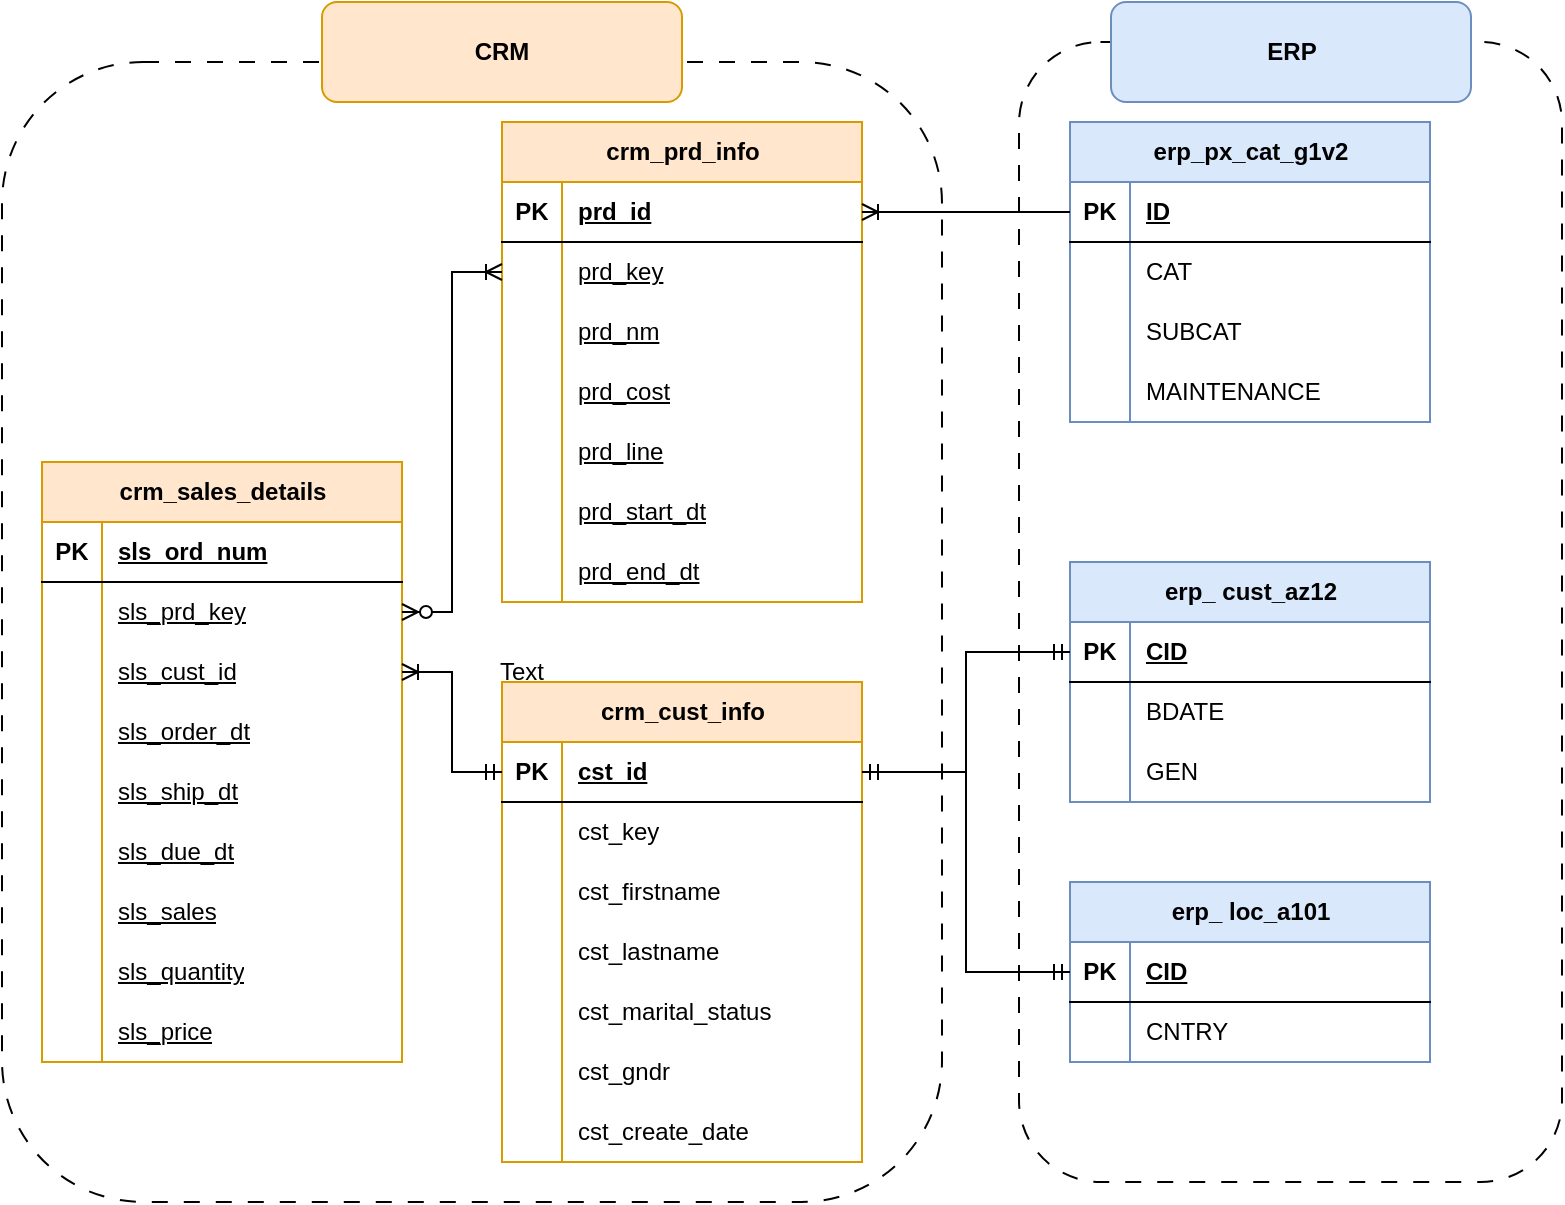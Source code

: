 <mxfile version="26.2.2">
  <diagram name="Page-1" id="OOVxS91p70i74Y_CPinJ">
    <mxGraphModel dx="1055" dy="639" grid="1" gridSize="10" guides="1" tooltips="1" connect="1" arrows="1" fold="1" page="1" pageScale="1" pageWidth="1920" pageHeight="1200" math="0" shadow="0">
      <root>
        <mxCell id="0" />
        <mxCell id="1" parent="0" />
        <mxCell id="Io7eCDTCwOSKWFWMxGxT-165" value="" style="rounded=1;whiteSpace=wrap;html=1;dashed=1;dashPattern=8 8;" vertex="1" parent="1">
          <mxGeometry x="808.5" y="30" width="271.5" height="570" as="geometry" />
        </mxCell>
        <mxCell id="Io7eCDTCwOSKWFWMxGxT-163" value="" style="rounded=1;whiteSpace=wrap;html=1;dashed=1;dashPattern=8 8;" vertex="1" parent="1">
          <mxGeometry x="300" y="40" width="470" height="570" as="geometry" />
        </mxCell>
        <mxCell id="Io7eCDTCwOSKWFWMxGxT-1" value="crm_cust_info" style="shape=table;startSize=30;container=1;collapsible=1;childLayout=tableLayout;fixedRows=1;rowLines=0;fontStyle=1;align=center;resizeLast=1;html=1;fillColor=#ffe6cc;strokeColor=#d79b00;" vertex="1" parent="1">
          <mxGeometry x="550" y="350" width="180" height="240" as="geometry" />
        </mxCell>
        <mxCell id="Io7eCDTCwOSKWFWMxGxT-2" value="" style="shape=tableRow;horizontal=0;startSize=0;swimlaneHead=0;swimlaneBody=0;fillColor=none;collapsible=0;dropTarget=0;points=[[0,0.5],[1,0.5]];portConstraint=eastwest;top=0;left=0;right=0;bottom=1;" vertex="1" parent="Io7eCDTCwOSKWFWMxGxT-1">
          <mxGeometry y="30" width="180" height="30" as="geometry" />
        </mxCell>
        <mxCell id="Io7eCDTCwOSKWFWMxGxT-3" value="PK" style="shape=partialRectangle;connectable=0;fillColor=none;top=0;left=0;bottom=0;right=0;fontStyle=1;overflow=hidden;whiteSpace=wrap;html=1;" vertex="1" parent="Io7eCDTCwOSKWFWMxGxT-2">
          <mxGeometry width="30" height="30" as="geometry">
            <mxRectangle width="30" height="30" as="alternateBounds" />
          </mxGeometry>
        </mxCell>
        <mxCell id="Io7eCDTCwOSKWFWMxGxT-4" value="cst_id" style="shape=partialRectangle;connectable=0;fillColor=none;top=0;left=0;bottom=0;right=0;align=left;spacingLeft=6;fontStyle=5;overflow=hidden;whiteSpace=wrap;html=1;" vertex="1" parent="Io7eCDTCwOSKWFWMxGxT-2">
          <mxGeometry x="30" width="150" height="30" as="geometry">
            <mxRectangle width="150" height="30" as="alternateBounds" />
          </mxGeometry>
        </mxCell>
        <mxCell id="Io7eCDTCwOSKWFWMxGxT-5" value="" style="shape=tableRow;horizontal=0;startSize=0;swimlaneHead=0;swimlaneBody=0;fillColor=none;collapsible=0;dropTarget=0;points=[[0,0.5],[1,0.5]];portConstraint=eastwest;top=0;left=0;right=0;bottom=0;" vertex="1" parent="Io7eCDTCwOSKWFWMxGxT-1">
          <mxGeometry y="60" width="180" height="30" as="geometry" />
        </mxCell>
        <mxCell id="Io7eCDTCwOSKWFWMxGxT-6" value="" style="shape=partialRectangle;connectable=0;fillColor=none;top=0;left=0;bottom=0;right=0;editable=1;overflow=hidden;whiteSpace=wrap;html=1;" vertex="1" parent="Io7eCDTCwOSKWFWMxGxT-5">
          <mxGeometry width="30" height="30" as="geometry">
            <mxRectangle width="30" height="30" as="alternateBounds" />
          </mxGeometry>
        </mxCell>
        <mxCell id="Io7eCDTCwOSKWFWMxGxT-7" value="cst_key&lt;span style=&quot;white-space: pre;&quot;&gt;&#x9;&lt;/span&gt;" style="shape=partialRectangle;connectable=0;fillColor=none;top=0;left=0;bottom=0;right=0;align=left;spacingLeft=6;overflow=hidden;whiteSpace=wrap;html=1;" vertex="1" parent="Io7eCDTCwOSKWFWMxGxT-5">
          <mxGeometry x="30" width="150" height="30" as="geometry">
            <mxRectangle width="150" height="30" as="alternateBounds" />
          </mxGeometry>
        </mxCell>
        <mxCell id="Io7eCDTCwOSKWFWMxGxT-8" value="" style="shape=tableRow;horizontal=0;startSize=0;swimlaneHead=0;swimlaneBody=0;fillColor=none;collapsible=0;dropTarget=0;points=[[0,0.5],[1,0.5]];portConstraint=eastwest;top=0;left=0;right=0;bottom=0;" vertex="1" parent="Io7eCDTCwOSKWFWMxGxT-1">
          <mxGeometry y="90" width="180" height="30" as="geometry" />
        </mxCell>
        <mxCell id="Io7eCDTCwOSKWFWMxGxT-9" value="" style="shape=partialRectangle;connectable=0;fillColor=none;top=0;left=0;bottom=0;right=0;editable=1;overflow=hidden;whiteSpace=wrap;html=1;" vertex="1" parent="Io7eCDTCwOSKWFWMxGxT-8">
          <mxGeometry width="30" height="30" as="geometry">
            <mxRectangle width="30" height="30" as="alternateBounds" />
          </mxGeometry>
        </mxCell>
        <mxCell id="Io7eCDTCwOSKWFWMxGxT-10" value="cst_firstname" style="shape=partialRectangle;connectable=0;fillColor=none;top=0;left=0;bottom=0;right=0;align=left;spacingLeft=6;overflow=hidden;whiteSpace=wrap;html=1;" vertex="1" parent="Io7eCDTCwOSKWFWMxGxT-8">
          <mxGeometry x="30" width="150" height="30" as="geometry">
            <mxRectangle width="150" height="30" as="alternateBounds" />
          </mxGeometry>
        </mxCell>
        <mxCell id="Io7eCDTCwOSKWFWMxGxT-11" value="" style="shape=tableRow;horizontal=0;startSize=0;swimlaneHead=0;swimlaneBody=0;fillColor=none;collapsible=0;dropTarget=0;points=[[0,0.5],[1,0.5]];portConstraint=eastwest;top=0;left=0;right=0;bottom=0;" vertex="1" parent="Io7eCDTCwOSKWFWMxGxT-1">
          <mxGeometry y="120" width="180" height="30" as="geometry" />
        </mxCell>
        <mxCell id="Io7eCDTCwOSKWFWMxGxT-12" value="" style="shape=partialRectangle;connectable=0;fillColor=none;top=0;left=0;bottom=0;right=0;editable=1;overflow=hidden;whiteSpace=wrap;html=1;" vertex="1" parent="Io7eCDTCwOSKWFWMxGxT-11">
          <mxGeometry width="30" height="30" as="geometry">
            <mxRectangle width="30" height="30" as="alternateBounds" />
          </mxGeometry>
        </mxCell>
        <mxCell id="Io7eCDTCwOSKWFWMxGxT-13" value="cst_lastname" style="shape=partialRectangle;connectable=0;fillColor=none;top=0;left=0;bottom=0;right=0;align=left;spacingLeft=6;overflow=hidden;whiteSpace=wrap;html=1;" vertex="1" parent="Io7eCDTCwOSKWFWMxGxT-11">
          <mxGeometry x="30" width="150" height="30" as="geometry">
            <mxRectangle width="150" height="30" as="alternateBounds" />
          </mxGeometry>
        </mxCell>
        <mxCell id="Io7eCDTCwOSKWFWMxGxT-40" value="" style="shape=tableRow;horizontal=0;startSize=0;swimlaneHead=0;swimlaneBody=0;fillColor=none;collapsible=0;dropTarget=0;points=[[0,0.5],[1,0.5]];portConstraint=eastwest;top=0;left=0;right=0;bottom=0;" vertex="1" parent="Io7eCDTCwOSKWFWMxGxT-1">
          <mxGeometry y="150" width="180" height="30" as="geometry" />
        </mxCell>
        <mxCell id="Io7eCDTCwOSKWFWMxGxT-41" value="" style="shape=partialRectangle;connectable=0;fillColor=none;top=0;left=0;bottom=0;right=0;editable=1;overflow=hidden;whiteSpace=wrap;html=1;" vertex="1" parent="Io7eCDTCwOSKWFWMxGxT-40">
          <mxGeometry width="30" height="30" as="geometry">
            <mxRectangle width="30" height="30" as="alternateBounds" />
          </mxGeometry>
        </mxCell>
        <mxCell id="Io7eCDTCwOSKWFWMxGxT-42" value="cst_marital_status" style="shape=partialRectangle;connectable=0;fillColor=none;top=0;left=0;bottom=0;right=0;align=left;spacingLeft=6;overflow=hidden;whiteSpace=wrap;html=1;" vertex="1" parent="Io7eCDTCwOSKWFWMxGxT-40">
          <mxGeometry x="30" width="150" height="30" as="geometry">
            <mxRectangle width="150" height="30" as="alternateBounds" />
          </mxGeometry>
        </mxCell>
        <mxCell id="Io7eCDTCwOSKWFWMxGxT-59" value="" style="shape=tableRow;horizontal=0;startSize=0;swimlaneHead=0;swimlaneBody=0;fillColor=none;collapsible=0;dropTarget=0;points=[[0,0.5],[1,0.5]];portConstraint=eastwest;top=0;left=0;right=0;bottom=0;" vertex="1" parent="Io7eCDTCwOSKWFWMxGxT-1">
          <mxGeometry y="180" width="180" height="30" as="geometry" />
        </mxCell>
        <mxCell id="Io7eCDTCwOSKWFWMxGxT-60" value="" style="shape=partialRectangle;connectable=0;fillColor=none;top=0;left=0;bottom=0;right=0;editable=1;overflow=hidden;whiteSpace=wrap;html=1;" vertex="1" parent="Io7eCDTCwOSKWFWMxGxT-59">
          <mxGeometry width="30" height="30" as="geometry">
            <mxRectangle width="30" height="30" as="alternateBounds" />
          </mxGeometry>
        </mxCell>
        <mxCell id="Io7eCDTCwOSKWFWMxGxT-61" value="cst_gndr" style="shape=partialRectangle;connectable=0;fillColor=none;top=0;left=0;bottom=0;right=0;align=left;spacingLeft=6;overflow=hidden;whiteSpace=wrap;html=1;" vertex="1" parent="Io7eCDTCwOSKWFWMxGxT-59">
          <mxGeometry x="30" width="150" height="30" as="geometry">
            <mxRectangle width="150" height="30" as="alternateBounds" />
          </mxGeometry>
        </mxCell>
        <mxCell id="Io7eCDTCwOSKWFWMxGxT-62" value="" style="shape=tableRow;horizontal=0;startSize=0;swimlaneHead=0;swimlaneBody=0;fillColor=none;collapsible=0;dropTarget=0;points=[[0,0.5],[1,0.5]];portConstraint=eastwest;top=0;left=0;right=0;bottom=0;" vertex="1" parent="Io7eCDTCwOSKWFWMxGxT-1">
          <mxGeometry y="210" width="180" height="30" as="geometry" />
        </mxCell>
        <mxCell id="Io7eCDTCwOSKWFWMxGxT-63" value="" style="shape=partialRectangle;connectable=0;fillColor=none;top=0;left=0;bottom=0;right=0;editable=1;overflow=hidden;whiteSpace=wrap;html=1;" vertex="1" parent="Io7eCDTCwOSKWFWMxGxT-62">
          <mxGeometry width="30" height="30" as="geometry">
            <mxRectangle width="30" height="30" as="alternateBounds" />
          </mxGeometry>
        </mxCell>
        <mxCell id="Io7eCDTCwOSKWFWMxGxT-64" value="cst_create_date" style="shape=partialRectangle;connectable=0;fillColor=none;top=0;left=0;bottom=0;right=0;align=left;spacingLeft=6;overflow=hidden;whiteSpace=wrap;html=1;" vertex="1" parent="Io7eCDTCwOSKWFWMxGxT-62">
          <mxGeometry x="30" width="150" height="30" as="geometry">
            <mxRectangle width="150" height="30" as="alternateBounds" />
          </mxGeometry>
        </mxCell>
        <mxCell id="Io7eCDTCwOSKWFWMxGxT-65" value="crm_prd_info" style="shape=table;startSize=30;container=1;collapsible=1;childLayout=tableLayout;fixedRows=1;rowLines=0;fontStyle=1;align=center;resizeLast=1;html=1;fillColor=#ffe6cc;strokeColor=#d79b00;" vertex="1" parent="1">
          <mxGeometry x="550" y="70" width="180" height="240" as="geometry" />
        </mxCell>
        <mxCell id="Io7eCDTCwOSKWFWMxGxT-66" value="" style="shape=tableRow;horizontal=0;startSize=0;swimlaneHead=0;swimlaneBody=0;fillColor=none;collapsible=0;dropTarget=0;points=[[0,0.5],[1,0.5]];portConstraint=eastwest;top=0;left=0;right=0;bottom=1;" vertex="1" parent="Io7eCDTCwOSKWFWMxGxT-65">
          <mxGeometry y="30" width="180" height="30" as="geometry" />
        </mxCell>
        <mxCell id="Io7eCDTCwOSKWFWMxGxT-67" value="PK" style="shape=partialRectangle;connectable=0;fillColor=none;top=0;left=0;bottom=0;right=0;fontStyle=1;overflow=hidden;whiteSpace=wrap;html=1;" vertex="1" parent="Io7eCDTCwOSKWFWMxGxT-66">
          <mxGeometry width="30" height="30" as="geometry">
            <mxRectangle width="30" height="30" as="alternateBounds" />
          </mxGeometry>
        </mxCell>
        <mxCell id="Io7eCDTCwOSKWFWMxGxT-68" value="prd_id" style="shape=partialRectangle;connectable=0;fillColor=none;top=0;left=0;bottom=0;right=0;align=left;spacingLeft=6;fontStyle=5;overflow=hidden;whiteSpace=wrap;html=1;" vertex="1" parent="Io7eCDTCwOSKWFWMxGxT-66">
          <mxGeometry x="30" width="150" height="30" as="geometry">
            <mxRectangle width="150" height="30" as="alternateBounds" />
          </mxGeometry>
        </mxCell>
        <mxCell id="Io7eCDTCwOSKWFWMxGxT-69" value="" style="shape=tableRow;horizontal=0;startSize=0;swimlaneHead=0;swimlaneBody=0;fillColor=none;collapsible=0;dropTarget=0;points=[[0,0.5],[1,0.5]];portConstraint=eastwest;top=0;left=0;right=0;bottom=0;" vertex="1" parent="Io7eCDTCwOSKWFWMxGxT-65">
          <mxGeometry y="60" width="180" height="30" as="geometry" />
        </mxCell>
        <mxCell id="Io7eCDTCwOSKWFWMxGxT-70" value="" style="shape=partialRectangle;connectable=0;fillColor=none;top=0;left=0;bottom=0;right=0;editable=1;overflow=hidden;whiteSpace=wrap;html=1;" vertex="1" parent="Io7eCDTCwOSKWFWMxGxT-69">
          <mxGeometry width="30" height="30" as="geometry">
            <mxRectangle width="30" height="30" as="alternateBounds" />
          </mxGeometry>
        </mxCell>
        <mxCell id="Io7eCDTCwOSKWFWMxGxT-71" value="&lt;u&gt;prd_key&lt;/u&gt;" style="shape=partialRectangle;connectable=0;fillColor=none;top=0;left=0;bottom=0;right=0;align=left;spacingLeft=6;overflow=hidden;whiteSpace=wrap;html=1;" vertex="1" parent="Io7eCDTCwOSKWFWMxGxT-69">
          <mxGeometry x="30" width="150" height="30" as="geometry">
            <mxRectangle width="150" height="30" as="alternateBounds" />
          </mxGeometry>
        </mxCell>
        <mxCell id="Io7eCDTCwOSKWFWMxGxT-72" value="" style="shape=tableRow;horizontal=0;startSize=0;swimlaneHead=0;swimlaneBody=0;fillColor=none;collapsible=0;dropTarget=0;points=[[0,0.5],[1,0.5]];portConstraint=eastwest;top=0;left=0;right=0;bottom=0;" vertex="1" parent="Io7eCDTCwOSKWFWMxGxT-65">
          <mxGeometry y="90" width="180" height="30" as="geometry" />
        </mxCell>
        <mxCell id="Io7eCDTCwOSKWFWMxGxT-73" value="" style="shape=partialRectangle;connectable=0;fillColor=none;top=0;left=0;bottom=0;right=0;editable=1;overflow=hidden;whiteSpace=wrap;html=1;" vertex="1" parent="Io7eCDTCwOSKWFWMxGxT-72">
          <mxGeometry width="30" height="30" as="geometry">
            <mxRectangle width="30" height="30" as="alternateBounds" />
          </mxGeometry>
        </mxCell>
        <mxCell id="Io7eCDTCwOSKWFWMxGxT-74" value="&lt;u&gt;prd_nm&lt;/u&gt;" style="shape=partialRectangle;connectable=0;fillColor=none;top=0;left=0;bottom=0;right=0;align=left;spacingLeft=6;overflow=hidden;whiteSpace=wrap;html=1;" vertex="1" parent="Io7eCDTCwOSKWFWMxGxT-72">
          <mxGeometry x="30" width="150" height="30" as="geometry">
            <mxRectangle width="150" height="30" as="alternateBounds" />
          </mxGeometry>
        </mxCell>
        <mxCell id="Io7eCDTCwOSKWFWMxGxT-75" value="" style="shape=tableRow;horizontal=0;startSize=0;swimlaneHead=0;swimlaneBody=0;fillColor=none;collapsible=0;dropTarget=0;points=[[0,0.5],[1,0.5]];portConstraint=eastwest;top=0;left=0;right=0;bottom=0;" vertex="1" parent="Io7eCDTCwOSKWFWMxGxT-65">
          <mxGeometry y="120" width="180" height="30" as="geometry" />
        </mxCell>
        <mxCell id="Io7eCDTCwOSKWFWMxGxT-76" value="" style="shape=partialRectangle;connectable=0;fillColor=none;top=0;left=0;bottom=0;right=0;editable=1;overflow=hidden;whiteSpace=wrap;html=1;" vertex="1" parent="Io7eCDTCwOSKWFWMxGxT-75">
          <mxGeometry width="30" height="30" as="geometry">
            <mxRectangle width="30" height="30" as="alternateBounds" />
          </mxGeometry>
        </mxCell>
        <mxCell id="Io7eCDTCwOSKWFWMxGxT-77" value="&lt;u&gt;prd_cost&lt;/u&gt;" style="shape=partialRectangle;connectable=0;fillColor=none;top=0;left=0;bottom=0;right=0;align=left;spacingLeft=6;overflow=hidden;whiteSpace=wrap;html=1;" vertex="1" parent="Io7eCDTCwOSKWFWMxGxT-75">
          <mxGeometry x="30" width="150" height="30" as="geometry">
            <mxRectangle width="150" height="30" as="alternateBounds" />
          </mxGeometry>
        </mxCell>
        <mxCell id="Io7eCDTCwOSKWFWMxGxT-78" value="" style="shape=tableRow;horizontal=0;startSize=0;swimlaneHead=0;swimlaneBody=0;fillColor=none;collapsible=0;dropTarget=0;points=[[0,0.5],[1,0.5]];portConstraint=eastwest;top=0;left=0;right=0;bottom=0;" vertex="1" parent="Io7eCDTCwOSKWFWMxGxT-65">
          <mxGeometry y="150" width="180" height="30" as="geometry" />
        </mxCell>
        <mxCell id="Io7eCDTCwOSKWFWMxGxT-79" value="" style="shape=partialRectangle;connectable=0;fillColor=none;top=0;left=0;bottom=0;right=0;editable=1;overflow=hidden;whiteSpace=wrap;html=1;" vertex="1" parent="Io7eCDTCwOSKWFWMxGxT-78">
          <mxGeometry width="30" height="30" as="geometry">
            <mxRectangle width="30" height="30" as="alternateBounds" />
          </mxGeometry>
        </mxCell>
        <mxCell id="Io7eCDTCwOSKWFWMxGxT-80" value="&lt;u&gt;prd_line&lt;/u&gt;" style="shape=partialRectangle;connectable=0;fillColor=none;top=0;left=0;bottom=0;right=0;align=left;spacingLeft=6;overflow=hidden;whiteSpace=wrap;html=1;" vertex="1" parent="Io7eCDTCwOSKWFWMxGxT-78">
          <mxGeometry x="30" width="150" height="30" as="geometry">
            <mxRectangle width="150" height="30" as="alternateBounds" />
          </mxGeometry>
        </mxCell>
        <mxCell id="Io7eCDTCwOSKWFWMxGxT-81" value="" style="shape=tableRow;horizontal=0;startSize=0;swimlaneHead=0;swimlaneBody=0;fillColor=none;collapsible=0;dropTarget=0;points=[[0,0.5],[1,0.5]];portConstraint=eastwest;top=0;left=0;right=0;bottom=0;" vertex="1" parent="Io7eCDTCwOSKWFWMxGxT-65">
          <mxGeometry y="180" width="180" height="30" as="geometry" />
        </mxCell>
        <mxCell id="Io7eCDTCwOSKWFWMxGxT-82" value="" style="shape=partialRectangle;connectable=0;fillColor=none;top=0;left=0;bottom=0;right=0;editable=1;overflow=hidden;whiteSpace=wrap;html=1;" vertex="1" parent="Io7eCDTCwOSKWFWMxGxT-81">
          <mxGeometry width="30" height="30" as="geometry">
            <mxRectangle width="30" height="30" as="alternateBounds" />
          </mxGeometry>
        </mxCell>
        <mxCell id="Io7eCDTCwOSKWFWMxGxT-83" value="&lt;u&gt;prd_start_dt&lt;/u&gt;" style="shape=partialRectangle;connectable=0;fillColor=none;top=0;left=0;bottom=0;right=0;align=left;spacingLeft=6;overflow=hidden;whiteSpace=wrap;html=1;" vertex="1" parent="Io7eCDTCwOSKWFWMxGxT-81">
          <mxGeometry x="30" width="150" height="30" as="geometry">
            <mxRectangle width="150" height="30" as="alternateBounds" />
          </mxGeometry>
        </mxCell>
        <mxCell id="Io7eCDTCwOSKWFWMxGxT-84" value="" style="shape=tableRow;horizontal=0;startSize=0;swimlaneHead=0;swimlaneBody=0;fillColor=none;collapsible=0;dropTarget=0;points=[[0,0.5],[1,0.5]];portConstraint=eastwest;top=0;left=0;right=0;bottom=0;" vertex="1" parent="Io7eCDTCwOSKWFWMxGxT-65">
          <mxGeometry y="210" width="180" height="30" as="geometry" />
        </mxCell>
        <mxCell id="Io7eCDTCwOSKWFWMxGxT-85" value="" style="shape=partialRectangle;connectable=0;fillColor=none;top=0;left=0;bottom=0;right=0;editable=1;overflow=hidden;whiteSpace=wrap;html=1;" vertex="1" parent="Io7eCDTCwOSKWFWMxGxT-84">
          <mxGeometry width="30" height="30" as="geometry">
            <mxRectangle width="30" height="30" as="alternateBounds" />
          </mxGeometry>
        </mxCell>
        <mxCell id="Io7eCDTCwOSKWFWMxGxT-86" value="&lt;u&gt;prd_end_dt&lt;/u&gt;" style="shape=partialRectangle;connectable=0;fillColor=none;top=0;left=0;bottom=0;right=0;align=left;spacingLeft=6;overflow=hidden;whiteSpace=wrap;html=1;" vertex="1" parent="Io7eCDTCwOSKWFWMxGxT-84">
          <mxGeometry x="30" width="150" height="30" as="geometry">
            <mxRectangle width="150" height="30" as="alternateBounds" />
          </mxGeometry>
        </mxCell>
        <mxCell id="Io7eCDTCwOSKWFWMxGxT-87" value="crm_sales_details" style="shape=table;startSize=30;container=1;collapsible=1;childLayout=tableLayout;fixedRows=1;rowLines=0;fontStyle=1;align=center;resizeLast=1;html=1;fillColor=#ffe6cc;strokeColor=#d79b00;" vertex="1" parent="1">
          <mxGeometry x="320" y="240" width="180" height="300" as="geometry" />
        </mxCell>
        <mxCell id="Io7eCDTCwOSKWFWMxGxT-88" value="" style="shape=tableRow;horizontal=0;startSize=0;swimlaneHead=0;swimlaneBody=0;fillColor=none;collapsible=0;dropTarget=0;points=[[0,0.5],[1,0.5]];portConstraint=eastwest;top=0;left=0;right=0;bottom=1;" vertex="1" parent="Io7eCDTCwOSKWFWMxGxT-87">
          <mxGeometry y="30" width="180" height="30" as="geometry" />
        </mxCell>
        <mxCell id="Io7eCDTCwOSKWFWMxGxT-89" value="PK" style="shape=partialRectangle;connectable=0;fillColor=none;top=0;left=0;bottom=0;right=0;fontStyle=1;overflow=hidden;whiteSpace=wrap;html=1;" vertex="1" parent="Io7eCDTCwOSKWFWMxGxT-88">
          <mxGeometry width="30" height="30" as="geometry">
            <mxRectangle width="30" height="30" as="alternateBounds" />
          </mxGeometry>
        </mxCell>
        <mxCell id="Io7eCDTCwOSKWFWMxGxT-90" value="sls_ord_num" style="shape=partialRectangle;connectable=0;fillColor=none;top=0;left=0;bottom=0;right=0;align=left;spacingLeft=6;fontStyle=5;overflow=hidden;whiteSpace=wrap;html=1;" vertex="1" parent="Io7eCDTCwOSKWFWMxGxT-88">
          <mxGeometry x="30" width="150" height="30" as="geometry">
            <mxRectangle width="150" height="30" as="alternateBounds" />
          </mxGeometry>
        </mxCell>
        <mxCell id="Io7eCDTCwOSKWFWMxGxT-91" value="" style="shape=tableRow;horizontal=0;startSize=0;swimlaneHead=0;swimlaneBody=0;fillColor=none;collapsible=0;dropTarget=0;points=[[0,0.5],[1,0.5]];portConstraint=eastwest;top=0;left=0;right=0;bottom=0;" vertex="1" parent="Io7eCDTCwOSKWFWMxGxT-87">
          <mxGeometry y="60" width="180" height="30" as="geometry" />
        </mxCell>
        <mxCell id="Io7eCDTCwOSKWFWMxGxT-92" value="" style="shape=partialRectangle;connectable=0;fillColor=none;top=0;left=0;bottom=0;right=0;editable=1;overflow=hidden;whiteSpace=wrap;html=1;" vertex="1" parent="Io7eCDTCwOSKWFWMxGxT-91">
          <mxGeometry width="30" height="30" as="geometry">
            <mxRectangle width="30" height="30" as="alternateBounds" />
          </mxGeometry>
        </mxCell>
        <mxCell id="Io7eCDTCwOSKWFWMxGxT-93" value="&lt;u&gt;sls_prd_key&lt;/u&gt;" style="shape=partialRectangle;connectable=0;fillColor=none;top=0;left=0;bottom=0;right=0;align=left;spacingLeft=6;overflow=hidden;whiteSpace=wrap;html=1;" vertex="1" parent="Io7eCDTCwOSKWFWMxGxT-91">
          <mxGeometry x="30" width="150" height="30" as="geometry">
            <mxRectangle width="150" height="30" as="alternateBounds" />
          </mxGeometry>
        </mxCell>
        <mxCell id="Io7eCDTCwOSKWFWMxGxT-94" value="" style="shape=tableRow;horizontal=0;startSize=0;swimlaneHead=0;swimlaneBody=0;fillColor=none;collapsible=0;dropTarget=0;points=[[0,0.5],[1,0.5]];portConstraint=eastwest;top=0;left=0;right=0;bottom=0;" vertex="1" parent="Io7eCDTCwOSKWFWMxGxT-87">
          <mxGeometry y="90" width="180" height="30" as="geometry" />
        </mxCell>
        <mxCell id="Io7eCDTCwOSKWFWMxGxT-95" value="" style="shape=partialRectangle;connectable=0;fillColor=none;top=0;left=0;bottom=0;right=0;editable=1;overflow=hidden;whiteSpace=wrap;html=1;" vertex="1" parent="Io7eCDTCwOSKWFWMxGxT-94">
          <mxGeometry width="30" height="30" as="geometry">
            <mxRectangle width="30" height="30" as="alternateBounds" />
          </mxGeometry>
        </mxCell>
        <mxCell id="Io7eCDTCwOSKWFWMxGxT-96" value="&lt;u&gt;sls_cust_id&lt;/u&gt;" style="shape=partialRectangle;connectable=0;fillColor=none;top=0;left=0;bottom=0;right=0;align=left;spacingLeft=6;overflow=hidden;whiteSpace=wrap;html=1;" vertex="1" parent="Io7eCDTCwOSKWFWMxGxT-94">
          <mxGeometry x="30" width="150" height="30" as="geometry">
            <mxRectangle width="150" height="30" as="alternateBounds" />
          </mxGeometry>
        </mxCell>
        <mxCell id="Io7eCDTCwOSKWFWMxGxT-97" value="" style="shape=tableRow;horizontal=0;startSize=0;swimlaneHead=0;swimlaneBody=0;fillColor=none;collapsible=0;dropTarget=0;points=[[0,0.5],[1,0.5]];portConstraint=eastwest;top=0;left=0;right=0;bottom=0;" vertex="1" parent="Io7eCDTCwOSKWFWMxGxT-87">
          <mxGeometry y="120" width="180" height="30" as="geometry" />
        </mxCell>
        <mxCell id="Io7eCDTCwOSKWFWMxGxT-98" value="" style="shape=partialRectangle;connectable=0;fillColor=none;top=0;left=0;bottom=0;right=0;editable=1;overflow=hidden;whiteSpace=wrap;html=1;" vertex="1" parent="Io7eCDTCwOSKWFWMxGxT-97">
          <mxGeometry width="30" height="30" as="geometry">
            <mxRectangle width="30" height="30" as="alternateBounds" />
          </mxGeometry>
        </mxCell>
        <mxCell id="Io7eCDTCwOSKWFWMxGxT-99" value="&lt;u&gt;sls_order_dt&lt;/u&gt;" style="shape=partialRectangle;connectable=0;fillColor=none;top=0;left=0;bottom=0;right=0;align=left;spacingLeft=6;overflow=hidden;whiteSpace=wrap;html=1;" vertex="1" parent="Io7eCDTCwOSKWFWMxGxT-97">
          <mxGeometry x="30" width="150" height="30" as="geometry">
            <mxRectangle width="150" height="30" as="alternateBounds" />
          </mxGeometry>
        </mxCell>
        <mxCell id="Io7eCDTCwOSKWFWMxGxT-100" value="" style="shape=tableRow;horizontal=0;startSize=0;swimlaneHead=0;swimlaneBody=0;fillColor=none;collapsible=0;dropTarget=0;points=[[0,0.5],[1,0.5]];portConstraint=eastwest;top=0;left=0;right=0;bottom=0;" vertex="1" parent="Io7eCDTCwOSKWFWMxGxT-87">
          <mxGeometry y="150" width="180" height="30" as="geometry" />
        </mxCell>
        <mxCell id="Io7eCDTCwOSKWFWMxGxT-101" value="" style="shape=partialRectangle;connectable=0;fillColor=none;top=0;left=0;bottom=0;right=0;editable=1;overflow=hidden;whiteSpace=wrap;html=1;" vertex="1" parent="Io7eCDTCwOSKWFWMxGxT-100">
          <mxGeometry width="30" height="30" as="geometry">
            <mxRectangle width="30" height="30" as="alternateBounds" />
          </mxGeometry>
        </mxCell>
        <mxCell id="Io7eCDTCwOSKWFWMxGxT-102" value="&lt;u&gt;sls_ship_dt&lt;/u&gt;" style="shape=partialRectangle;connectable=0;fillColor=none;top=0;left=0;bottom=0;right=0;align=left;spacingLeft=6;overflow=hidden;whiteSpace=wrap;html=1;" vertex="1" parent="Io7eCDTCwOSKWFWMxGxT-100">
          <mxGeometry x="30" width="150" height="30" as="geometry">
            <mxRectangle width="150" height="30" as="alternateBounds" />
          </mxGeometry>
        </mxCell>
        <mxCell id="Io7eCDTCwOSKWFWMxGxT-103" value="" style="shape=tableRow;horizontal=0;startSize=0;swimlaneHead=0;swimlaneBody=0;fillColor=none;collapsible=0;dropTarget=0;points=[[0,0.5],[1,0.5]];portConstraint=eastwest;top=0;left=0;right=0;bottom=0;" vertex="1" parent="Io7eCDTCwOSKWFWMxGxT-87">
          <mxGeometry y="180" width="180" height="30" as="geometry" />
        </mxCell>
        <mxCell id="Io7eCDTCwOSKWFWMxGxT-104" value="" style="shape=partialRectangle;connectable=0;fillColor=none;top=0;left=0;bottom=0;right=0;editable=1;overflow=hidden;whiteSpace=wrap;html=1;" vertex="1" parent="Io7eCDTCwOSKWFWMxGxT-103">
          <mxGeometry width="30" height="30" as="geometry">
            <mxRectangle width="30" height="30" as="alternateBounds" />
          </mxGeometry>
        </mxCell>
        <mxCell id="Io7eCDTCwOSKWFWMxGxT-105" value="&lt;u&gt;sls_due_dt&lt;/u&gt;" style="shape=partialRectangle;connectable=0;fillColor=none;top=0;left=0;bottom=0;right=0;align=left;spacingLeft=6;overflow=hidden;whiteSpace=wrap;html=1;" vertex="1" parent="Io7eCDTCwOSKWFWMxGxT-103">
          <mxGeometry x="30" width="150" height="30" as="geometry">
            <mxRectangle width="150" height="30" as="alternateBounds" />
          </mxGeometry>
        </mxCell>
        <mxCell id="Io7eCDTCwOSKWFWMxGxT-106" value="" style="shape=tableRow;horizontal=0;startSize=0;swimlaneHead=0;swimlaneBody=0;fillColor=none;collapsible=0;dropTarget=0;points=[[0,0.5],[1,0.5]];portConstraint=eastwest;top=0;left=0;right=0;bottom=0;" vertex="1" parent="Io7eCDTCwOSKWFWMxGxT-87">
          <mxGeometry y="210" width="180" height="30" as="geometry" />
        </mxCell>
        <mxCell id="Io7eCDTCwOSKWFWMxGxT-107" value="" style="shape=partialRectangle;connectable=0;fillColor=none;top=0;left=0;bottom=0;right=0;editable=1;overflow=hidden;whiteSpace=wrap;html=1;" vertex="1" parent="Io7eCDTCwOSKWFWMxGxT-106">
          <mxGeometry width="30" height="30" as="geometry">
            <mxRectangle width="30" height="30" as="alternateBounds" />
          </mxGeometry>
        </mxCell>
        <mxCell id="Io7eCDTCwOSKWFWMxGxT-108" value="&lt;u&gt;sls_sales&lt;/u&gt;" style="shape=partialRectangle;connectable=0;fillColor=none;top=0;left=0;bottom=0;right=0;align=left;spacingLeft=6;overflow=hidden;whiteSpace=wrap;html=1;" vertex="1" parent="Io7eCDTCwOSKWFWMxGxT-106">
          <mxGeometry x="30" width="150" height="30" as="geometry">
            <mxRectangle width="150" height="30" as="alternateBounds" />
          </mxGeometry>
        </mxCell>
        <mxCell id="Io7eCDTCwOSKWFWMxGxT-109" value="" style="shape=tableRow;horizontal=0;startSize=0;swimlaneHead=0;swimlaneBody=0;fillColor=none;collapsible=0;dropTarget=0;points=[[0,0.5],[1,0.5]];portConstraint=eastwest;top=0;left=0;right=0;bottom=0;" vertex="1" parent="Io7eCDTCwOSKWFWMxGxT-87">
          <mxGeometry y="240" width="180" height="30" as="geometry" />
        </mxCell>
        <mxCell id="Io7eCDTCwOSKWFWMxGxT-110" value="" style="shape=partialRectangle;connectable=0;fillColor=none;top=0;left=0;bottom=0;right=0;editable=1;overflow=hidden;whiteSpace=wrap;html=1;" vertex="1" parent="Io7eCDTCwOSKWFWMxGxT-109">
          <mxGeometry width="30" height="30" as="geometry">
            <mxRectangle width="30" height="30" as="alternateBounds" />
          </mxGeometry>
        </mxCell>
        <mxCell id="Io7eCDTCwOSKWFWMxGxT-111" value="&lt;u&gt;sls_quantity&lt;/u&gt;" style="shape=partialRectangle;connectable=0;fillColor=none;top=0;left=0;bottom=0;right=0;align=left;spacingLeft=6;overflow=hidden;whiteSpace=wrap;html=1;" vertex="1" parent="Io7eCDTCwOSKWFWMxGxT-109">
          <mxGeometry x="30" width="150" height="30" as="geometry">
            <mxRectangle width="150" height="30" as="alternateBounds" />
          </mxGeometry>
        </mxCell>
        <mxCell id="Io7eCDTCwOSKWFWMxGxT-112" value="" style="shape=tableRow;horizontal=0;startSize=0;swimlaneHead=0;swimlaneBody=0;fillColor=none;collapsible=0;dropTarget=0;points=[[0,0.5],[1,0.5]];portConstraint=eastwest;top=0;left=0;right=0;bottom=0;" vertex="1" parent="Io7eCDTCwOSKWFWMxGxT-87">
          <mxGeometry y="270" width="180" height="30" as="geometry" />
        </mxCell>
        <mxCell id="Io7eCDTCwOSKWFWMxGxT-113" value="" style="shape=partialRectangle;connectable=0;fillColor=none;top=0;left=0;bottom=0;right=0;editable=1;overflow=hidden;whiteSpace=wrap;html=1;" vertex="1" parent="Io7eCDTCwOSKWFWMxGxT-112">
          <mxGeometry width="30" height="30" as="geometry">
            <mxRectangle width="30" height="30" as="alternateBounds" />
          </mxGeometry>
        </mxCell>
        <mxCell id="Io7eCDTCwOSKWFWMxGxT-114" value="&lt;u&gt;sls_price&lt;/u&gt;" style="shape=partialRectangle;connectable=0;fillColor=none;top=0;left=0;bottom=0;right=0;align=left;spacingLeft=6;overflow=hidden;whiteSpace=wrap;html=1;" vertex="1" parent="Io7eCDTCwOSKWFWMxGxT-112">
          <mxGeometry x="30" width="150" height="30" as="geometry">
            <mxRectangle width="150" height="30" as="alternateBounds" />
          </mxGeometry>
        </mxCell>
        <mxCell id="Io7eCDTCwOSKWFWMxGxT-115" value="erp_ cust_az12" style="shape=table;startSize=30;container=1;collapsible=1;childLayout=tableLayout;fixedRows=1;rowLines=0;fontStyle=1;align=center;resizeLast=1;html=1;fillColor=#dae8fc;strokeColor=#6c8ebf;" vertex="1" parent="1">
          <mxGeometry x="834" y="290" width="180" height="120" as="geometry" />
        </mxCell>
        <mxCell id="Io7eCDTCwOSKWFWMxGxT-116" value="" style="shape=tableRow;horizontal=0;startSize=0;swimlaneHead=0;swimlaneBody=0;fillColor=none;collapsible=0;dropTarget=0;points=[[0,0.5],[1,0.5]];portConstraint=eastwest;top=0;left=0;right=0;bottom=1;" vertex="1" parent="Io7eCDTCwOSKWFWMxGxT-115">
          <mxGeometry y="30" width="180" height="30" as="geometry" />
        </mxCell>
        <mxCell id="Io7eCDTCwOSKWFWMxGxT-117" value="PK" style="shape=partialRectangle;connectable=0;fillColor=none;top=0;left=0;bottom=0;right=0;fontStyle=1;overflow=hidden;whiteSpace=wrap;html=1;" vertex="1" parent="Io7eCDTCwOSKWFWMxGxT-116">
          <mxGeometry width="30" height="30" as="geometry">
            <mxRectangle width="30" height="30" as="alternateBounds" />
          </mxGeometry>
        </mxCell>
        <mxCell id="Io7eCDTCwOSKWFWMxGxT-118" value="CID" style="shape=partialRectangle;connectable=0;fillColor=none;top=0;left=0;bottom=0;right=0;align=left;spacingLeft=6;fontStyle=5;overflow=hidden;whiteSpace=wrap;html=1;" vertex="1" parent="Io7eCDTCwOSKWFWMxGxT-116">
          <mxGeometry x="30" width="150" height="30" as="geometry">
            <mxRectangle width="150" height="30" as="alternateBounds" />
          </mxGeometry>
        </mxCell>
        <mxCell id="Io7eCDTCwOSKWFWMxGxT-119" value="" style="shape=tableRow;horizontal=0;startSize=0;swimlaneHead=0;swimlaneBody=0;fillColor=none;collapsible=0;dropTarget=0;points=[[0,0.5],[1,0.5]];portConstraint=eastwest;top=0;left=0;right=0;bottom=0;" vertex="1" parent="Io7eCDTCwOSKWFWMxGxT-115">
          <mxGeometry y="60" width="180" height="30" as="geometry" />
        </mxCell>
        <mxCell id="Io7eCDTCwOSKWFWMxGxT-120" value="" style="shape=partialRectangle;connectable=0;fillColor=none;top=0;left=0;bottom=0;right=0;editable=1;overflow=hidden;whiteSpace=wrap;html=1;" vertex="1" parent="Io7eCDTCwOSKWFWMxGxT-119">
          <mxGeometry width="30" height="30" as="geometry">
            <mxRectangle width="30" height="30" as="alternateBounds" />
          </mxGeometry>
        </mxCell>
        <mxCell id="Io7eCDTCwOSKWFWMxGxT-121" value="BDATE" style="shape=partialRectangle;connectable=0;fillColor=none;top=0;left=0;bottom=0;right=0;align=left;spacingLeft=6;overflow=hidden;whiteSpace=wrap;html=1;" vertex="1" parent="Io7eCDTCwOSKWFWMxGxT-119">
          <mxGeometry x="30" width="150" height="30" as="geometry">
            <mxRectangle width="150" height="30" as="alternateBounds" />
          </mxGeometry>
        </mxCell>
        <mxCell id="Io7eCDTCwOSKWFWMxGxT-122" value="" style="shape=tableRow;horizontal=0;startSize=0;swimlaneHead=0;swimlaneBody=0;fillColor=none;collapsible=0;dropTarget=0;points=[[0,0.5],[1,0.5]];portConstraint=eastwest;top=0;left=0;right=0;bottom=0;" vertex="1" parent="Io7eCDTCwOSKWFWMxGxT-115">
          <mxGeometry y="90" width="180" height="30" as="geometry" />
        </mxCell>
        <mxCell id="Io7eCDTCwOSKWFWMxGxT-123" value="" style="shape=partialRectangle;connectable=0;fillColor=none;top=0;left=0;bottom=0;right=0;editable=1;overflow=hidden;whiteSpace=wrap;html=1;" vertex="1" parent="Io7eCDTCwOSKWFWMxGxT-122">
          <mxGeometry width="30" height="30" as="geometry">
            <mxRectangle width="30" height="30" as="alternateBounds" />
          </mxGeometry>
        </mxCell>
        <mxCell id="Io7eCDTCwOSKWFWMxGxT-124" value="GEN" style="shape=partialRectangle;connectable=0;fillColor=none;top=0;left=0;bottom=0;right=0;align=left;spacingLeft=6;overflow=hidden;whiteSpace=wrap;html=1;" vertex="1" parent="Io7eCDTCwOSKWFWMxGxT-122">
          <mxGeometry x="30" width="150" height="30" as="geometry">
            <mxRectangle width="150" height="30" as="alternateBounds" />
          </mxGeometry>
        </mxCell>
        <mxCell id="Io7eCDTCwOSKWFWMxGxT-128" value="erp_ loc_a101" style="shape=table;startSize=30;container=1;collapsible=1;childLayout=tableLayout;fixedRows=1;rowLines=0;fontStyle=1;align=center;resizeLast=1;html=1;fillColor=#dae8fc;strokeColor=#6c8ebf;" vertex="1" parent="1">
          <mxGeometry x="834" y="450" width="180" height="90" as="geometry" />
        </mxCell>
        <mxCell id="Io7eCDTCwOSKWFWMxGxT-129" value="" style="shape=tableRow;horizontal=0;startSize=0;swimlaneHead=0;swimlaneBody=0;fillColor=none;collapsible=0;dropTarget=0;points=[[0,0.5],[1,0.5]];portConstraint=eastwest;top=0;left=0;right=0;bottom=1;" vertex="1" parent="Io7eCDTCwOSKWFWMxGxT-128">
          <mxGeometry y="30" width="180" height="30" as="geometry" />
        </mxCell>
        <mxCell id="Io7eCDTCwOSKWFWMxGxT-130" value="PK" style="shape=partialRectangle;connectable=0;fillColor=none;top=0;left=0;bottom=0;right=0;fontStyle=1;overflow=hidden;whiteSpace=wrap;html=1;" vertex="1" parent="Io7eCDTCwOSKWFWMxGxT-129">
          <mxGeometry width="30" height="30" as="geometry">
            <mxRectangle width="30" height="30" as="alternateBounds" />
          </mxGeometry>
        </mxCell>
        <mxCell id="Io7eCDTCwOSKWFWMxGxT-131" value="CID" style="shape=partialRectangle;connectable=0;fillColor=none;top=0;left=0;bottom=0;right=0;align=left;spacingLeft=6;fontStyle=5;overflow=hidden;whiteSpace=wrap;html=1;" vertex="1" parent="Io7eCDTCwOSKWFWMxGxT-129">
          <mxGeometry x="30" width="150" height="30" as="geometry">
            <mxRectangle width="150" height="30" as="alternateBounds" />
          </mxGeometry>
        </mxCell>
        <mxCell id="Io7eCDTCwOSKWFWMxGxT-132" value="" style="shape=tableRow;horizontal=0;startSize=0;swimlaneHead=0;swimlaneBody=0;fillColor=none;collapsible=0;dropTarget=0;points=[[0,0.5],[1,0.5]];portConstraint=eastwest;top=0;left=0;right=0;bottom=0;" vertex="1" parent="Io7eCDTCwOSKWFWMxGxT-128">
          <mxGeometry y="60" width="180" height="30" as="geometry" />
        </mxCell>
        <mxCell id="Io7eCDTCwOSKWFWMxGxT-133" value="" style="shape=partialRectangle;connectable=0;fillColor=none;top=0;left=0;bottom=0;right=0;editable=1;overflow=hidden;whiteSpace=wrap;html=1;" vertex="1" parent="Io7eCDTCwOSKWFWMxGxT-132">
          <mxGeometry width="30" height="30" as="geometry">
            <mxRectangle width="30" height="30" as="alternateBounds" />
          </mxGeometry>
        </mxCell>
        <mxCell id="Io7eCDTCwOSKWFWMxGxT-134" value="CNTRY" style="shape=partialRectangle;connectable=0;fillColor=none;top=0;left=0;bottom=0;right=0;align=left;spacingLeft=6;overflow=hidden;whiteSpace=wrap;html=1;" vertex="1" parent="Io7eCDTCwOSKWFWMxGxT-132">
          <mxGeometry x="30" width="150" height="30" as="geometry">
            <mxRectangle width="150" height="30" as="alternateBounds" />
          </mxGeometry>
        </mxCell>
        <mxCell id="Io7eCDTCwOSKWFWMxGxT-141" value="erp_px_cat_g1v2" style="shape=table;startSize=30;container=1;collapsible=1;childLayout=tableLayout;fixedRows=1;rowLines=0;fontStyle=1;align=center;resizeLast=1;html=1;fillColor=#dae8fc;strokeColor=#6c8ebf;" vertex="1" parent="1">
          <mxGeometry x="834" y="70" width="180" height="150" as="geometry" />
        </mxCell>
        <mxCell id="Io7eCDTCwOSKWFWMxGxT-142" value="" style="shape=tableRow;horizontal=0;startSize=0;swimlaneHead=0;swimlaneBody=0;fillColor=none;collapsible=0;dropTarget=0;points=[[0,0.5],[1,0.5]];portConstraint=eastwest;top=0;left=0;right=0;bottom=1;" vertex="1" parent="Io7eCDTCwOSKWFWMxGxT-141">
          <mxGeometry y="30" width="180" height="30" as="geometry" />
        </mxCell>
        <mxCell id="Io7eCDTCwOSKWFWMxGxT-143" value="PK" style="shape=partialRectangle;connectable=0;fillColor=none;top=0;left=0;bottom=0;right=0;fontStyle=1;overflow=hidden;whiteSpace=wrap;html=1;" vertex="1" parent="Io7eCDTCwOSKWFWMxGxT-142">
          <mxGeometry width="30" height="30" as="geometry">
            <mxRectangle width="30" height="30" as="alternateBounds" />
          </mxGeometry>
        </mxCell>
        <mxCell id="Io7eCDTCwOSKWFWMxGxT-144" value="ID" style="shape=partialRectangle;connectable=0;fillColor=none;top=0;left=0;bottom=0;right=0;align=left;spacingLeft=6;fontStyle=5;overflow=hidden;whiteSpace=wrap;html=1;" vertex="1" parent="Io7eCDTCwOSKWFWMxGxT-142">
          <mxGeometry x="30" width="150" height="30" as="geometry">
            <mxRectangle width="150" height="30" as="alternateBounds" />
          </mxGeometry>
        </mxCell>
        <mxCell id="Io7eCDTCwOSKWFWMxGxT-145" value="" style="shape=tableRow;horizontal=0;startSize=0;swimlaneHead=0;swimlaneBody=0;fillColor=none;collapsible=0;dropTarget=0;points=[[0,0.5],[1,0.5]];portConstraint=eastwest;top=0;left=0;right=0;bottom=0;" vertex="1" parent="Io7eCDTCwOSKWFWMxGxT-141">
          <mxGeometry y="60" width="180" height="30" as="geometry" />
        </mxCell>
        <mxCell id="Io7eCDTCwOSKWFWMxGxT-146" value="" style="shape=partialRectangle;connectable=0;fillColor=none;top=0;left=0;bottom=0;right=0;editable=1;overflow=hidden;whiteSpace=wrap;html=1;" vertex="1" parent="Io7eCDTCwOSKWFWMxGxT-145">
          <mxGeometry width="30" height="30" as="geometry">
            <mxRectangle width="30" height="30" as="alternateBounds" />
          </mxGeometry>
        </mxCell>
        <mxCell id="Io7eCDTCwOSKWFWMxGxT-147" value="CAT" style="shape=partialRectangle;connectable=0;fillColor=none;top=0;left=0;bottom=0;right=0;align=left;spacingLeft=6;overflow=hidden;whiteSpace=wrap;html=1;" vertex="1" parent="Io7eCDTCwOSKWFWMxGxT-145">
          <mxGeometry x="30" width="150" height="30" as="geometry">
            <mxRectangle width="150" height="30" as="alternateBounds" />
          </mxGeometry>
        </mxCell>
        <mxCell id="Io7eCDTCwOSKWFWMxGxT-148" value="" style="shape=tableRow;horizontal=0;startSize=0;swimlaneHead=0;swimlaneBody=0;fillColor=none;collapsible=0;dropTarget=0;points=[[0,0.5],[1,0.5]];portConstraint=eastwest;top=0;left=0;right=0;bottom=0;" vertex="1" parent="Io7eCDTCwOSKWFWMxGxT-141">
          <mxGeometry y="90" width="180" height="30" as="geometry" />
        </mxCell>
        <mxCell id="Io7eCDTCwOSKWFWMxGxT-149" value="" style="shape=partialRectangle;connectable=0;fillColor=none;top=0;left=0;bottom=0;right=0;editable=1;overflow=hidden;whiteSpace=wrap;html=1;" vertex="1" parent="Io7eCDTCwOSKWFWMxGxT-148">
          <mxGeometry width="30" height="30" as="geometry">
            <mxRectangle width="30" height="30" as="alternateBounds" />
          </mxGeometry>
        </mxCell>
        <mxCell id="Io7eCDTCwOSKWFWMxGxT-150" value="SUBCAT" style="shape=partialRectangle;connectable=0;fillColor=none;top=0;left=0;bottom=0;right=0;align=left;spacingLeft=6;overflow=hidden;whiteSpace=wrap;html=1;" vertex="1" parent="Io7eCDTCwOSKWFWMxGxT-148">
          <mxGeometry x="30" width="150" height="30" as="geometry">
            <mxRectangle width="150" height="30" as="alternateBounds" />
          </mxGeometry>
        </mxCell>
        <mxCell id="Io7eCDTCwOSKWFWMxGxT-151" value="" style="shape=tableRow;horizontal=0;startSize=0;swimlaneHead=0;swimlaneBody=0;fillColor=none;collapsible=0;dropTarget=0;points=[[0,0.5],[1,0.5]];portConstraint=eastwest;top=0;left=0;right=0;bottom=0;" vertex="1" parent="Io7eCDTCwOSKWFWMxGxT-141">
          <mxGeometry y="120" width="180" height="30" as="geometry" />
        </mxCell>
        <mxCell id="Io7eCDTCwOSKWFWMxGxT-152" value="" style="shape=partialRectangle;connectable=0;fillColor=none;top=0;left=0;bottom=0;right=0;editable=1;overflow=hidden;whiteSpace=wrap;html=1;" vertex="1" parent="Io7eCDTCwOSKWFWMxGxT-151">
          <mxGeometry width="30" height="30" as="geometry">
            <mxRectangle width="30" height="30" as="alternateBounds" />
          </mxGeometry>
        </mxCell>
        <mxCell id="Io7eCDTCwOSKWFWMxGxT-153" value="MAINTENANCE" style="shape=partialRectangle;connectable=0;fillColor=none;top=0;left=0;bottom=0;right=0;align=left;spacingLeft=6;overflow=hidden;whiteSpace=wrap;html=1;" vertex="1" parent="Io7eCDTCwOSKWFWMxGxT-151">
          <mxGeometry x="30" width="150" height="30" as="geometry">
            <mxRectangle width="150" height="30" as="alternateBounds" />
          </mxGeometry>
        </mxCell>
        <mxCell id="Io7eCDTCwOSKWFWMxGxT-156" value="" style="edgeStyle=orthogonalEdgeStyle;fontSize=12;html=1;endArrow=ERoneToMany;startArrow=ERzeroToMany;rounded=0;" edge="1" parent="1" source="Io7eCDTCwOSKWFWMxGxT-91" target="Io7eCDTCwOSKWFWMxGxT-69">
          <mxGeometry width="100" height="100" relative="1" as="geometry">
            <mxPoint x="660" y="400" as="sourcePoint" />
            <mxPoint x="760" y="300" as="targetPoint" />
          </mxGeometry>
        </mxCell>
        <mxCell id="Io7eCDTCwOSKWFWMxGxT-157" value="" style="edgeStyle=orthogonalEdgeStyle;fontSize=12;html=1;endArrow=ERoneToMany;startArrow=ERmandOne;rounded=0;" edge="1" parent="1" source="Io7eCDTCwOSKWFWMxGxT-2" target="Io7eCDTCwOSKWFWMxGxT-94">
          <mxGeometry width="100" height="100" relative="1" as="geometry">
            <mxPoint x="300" y="360" as="sourcePoint" />
            <mxPoint x="400" y="260" as="targetPoint" />
          </mxGeometry>
        </mxCell>
        <mxCell id="Io7eCDTCwOSKWFWMxGxT-158" value="" style="edgeStyle=orthogonalEdgeStyle;fontSize=12;html=1;endArrow=ERmandOne;startArrow=ERmandOne;rounded=0;exitX=0;exitY=0.5;exitDx=0;exitDy=0;" edge="1" parent="1" source="Io7eCDTCwOSKWFWMxGxT-116" target="Io7eCDTCwOSKWFWMxGxT-2">
          <mxGeometry width="100" height="100" relative="1" as="geometry">
            <mxPoint x="690" y="440" as="sourcePoint" />
            <mxPoint x="960" y="225" as="targetPoint" />
          </mxGeometry>
        </mxCell>
        <mxCell id="Io7eCDTCwOSKWFWMxGxT-160" value="" style="edgeStyle=orthogonalEdgeStyle;fontSize=12;html=1;endArrow=ERmandOne;startArrow=ERmandOne;rounded=0;entryX=0;entryY=0.5;entryDx=0;entryDy=0;exitX=1;exitY=0.5;exitDx=0;exitDy=0;" edge="1" parent="1" source="Io7eCDTCwOSKWFWMxGxT-2" target="Io7eCDTCwOSKWFWMxGxT-129">
          <mxGeometry width="100" height="100" relative="1" as="geometry">
            <mxPoint x="890" y="215" as="sourcePoint" />
            <mxPoint x="1010" y="300" as="targetPoint" />
          </mxGeometry>
        </mxCell>
        <mxCell id="Io7eCDTCwOSKWFWMxGxT-161" value="" style="edgeStyle=orthogonalEdgeStyle;fontSize=12;html=1;endArrow=ERoneToMany;rounded=0;" edge="1" parent="1" source="Io7eCDTCwOSKWFWMxGxT-142" target="Io7eCDTCwOSKWFWMxGxT-66">
          <mxGeometry width="100" height="100" relative="1" as="geometry">
            <mxPoint x="700" y="330" as="sourcePoint" />
            <mxPoint x="800" y="230" as="targetPoint" />
          </mxGeometry>
        </mxCell>
        <mxCell id="Io7eCDTCwOSKWFWMxGxT-162" value="CRM" style="rounded=1;whiteSpace=wrap;html=1;fontStyle=1;fillColor=#ffe6cc;strokeColor=#d79b00;" vertex="1" parent="1">
          <mxGeometry x="460" y="10" width="180" height="50" as="geometry" />
        </mxCell>
        <mxCell id="Io7eCDTCwOSKWFWMxGxT-164" value="Text" style="text;html=1;align=center;verticalAlign=middle;whiteSpace=wrap;rounded=0;" vertex="1" parent="1">
          <mxGeometry x="530" y="330" width="60" height="30" as="geometry" />
        </mxCell>
        <mxCell id="Io7eCDTCwOSKWFWMxGxT-166" value="ERP" style="rounded=1;whiteSpace=wrap;html=1;fontStyle=1;fillColor=#dae8fc;strokeColor=#6c8ebf;" vertex="1" parent="1">
          <mxGeometry x="854.5" y="10" width="180" height="50" as="geometry" />
        </mxCell>
      </root>
    </mxGraphModel>
  </diagram>
</mxfile>
